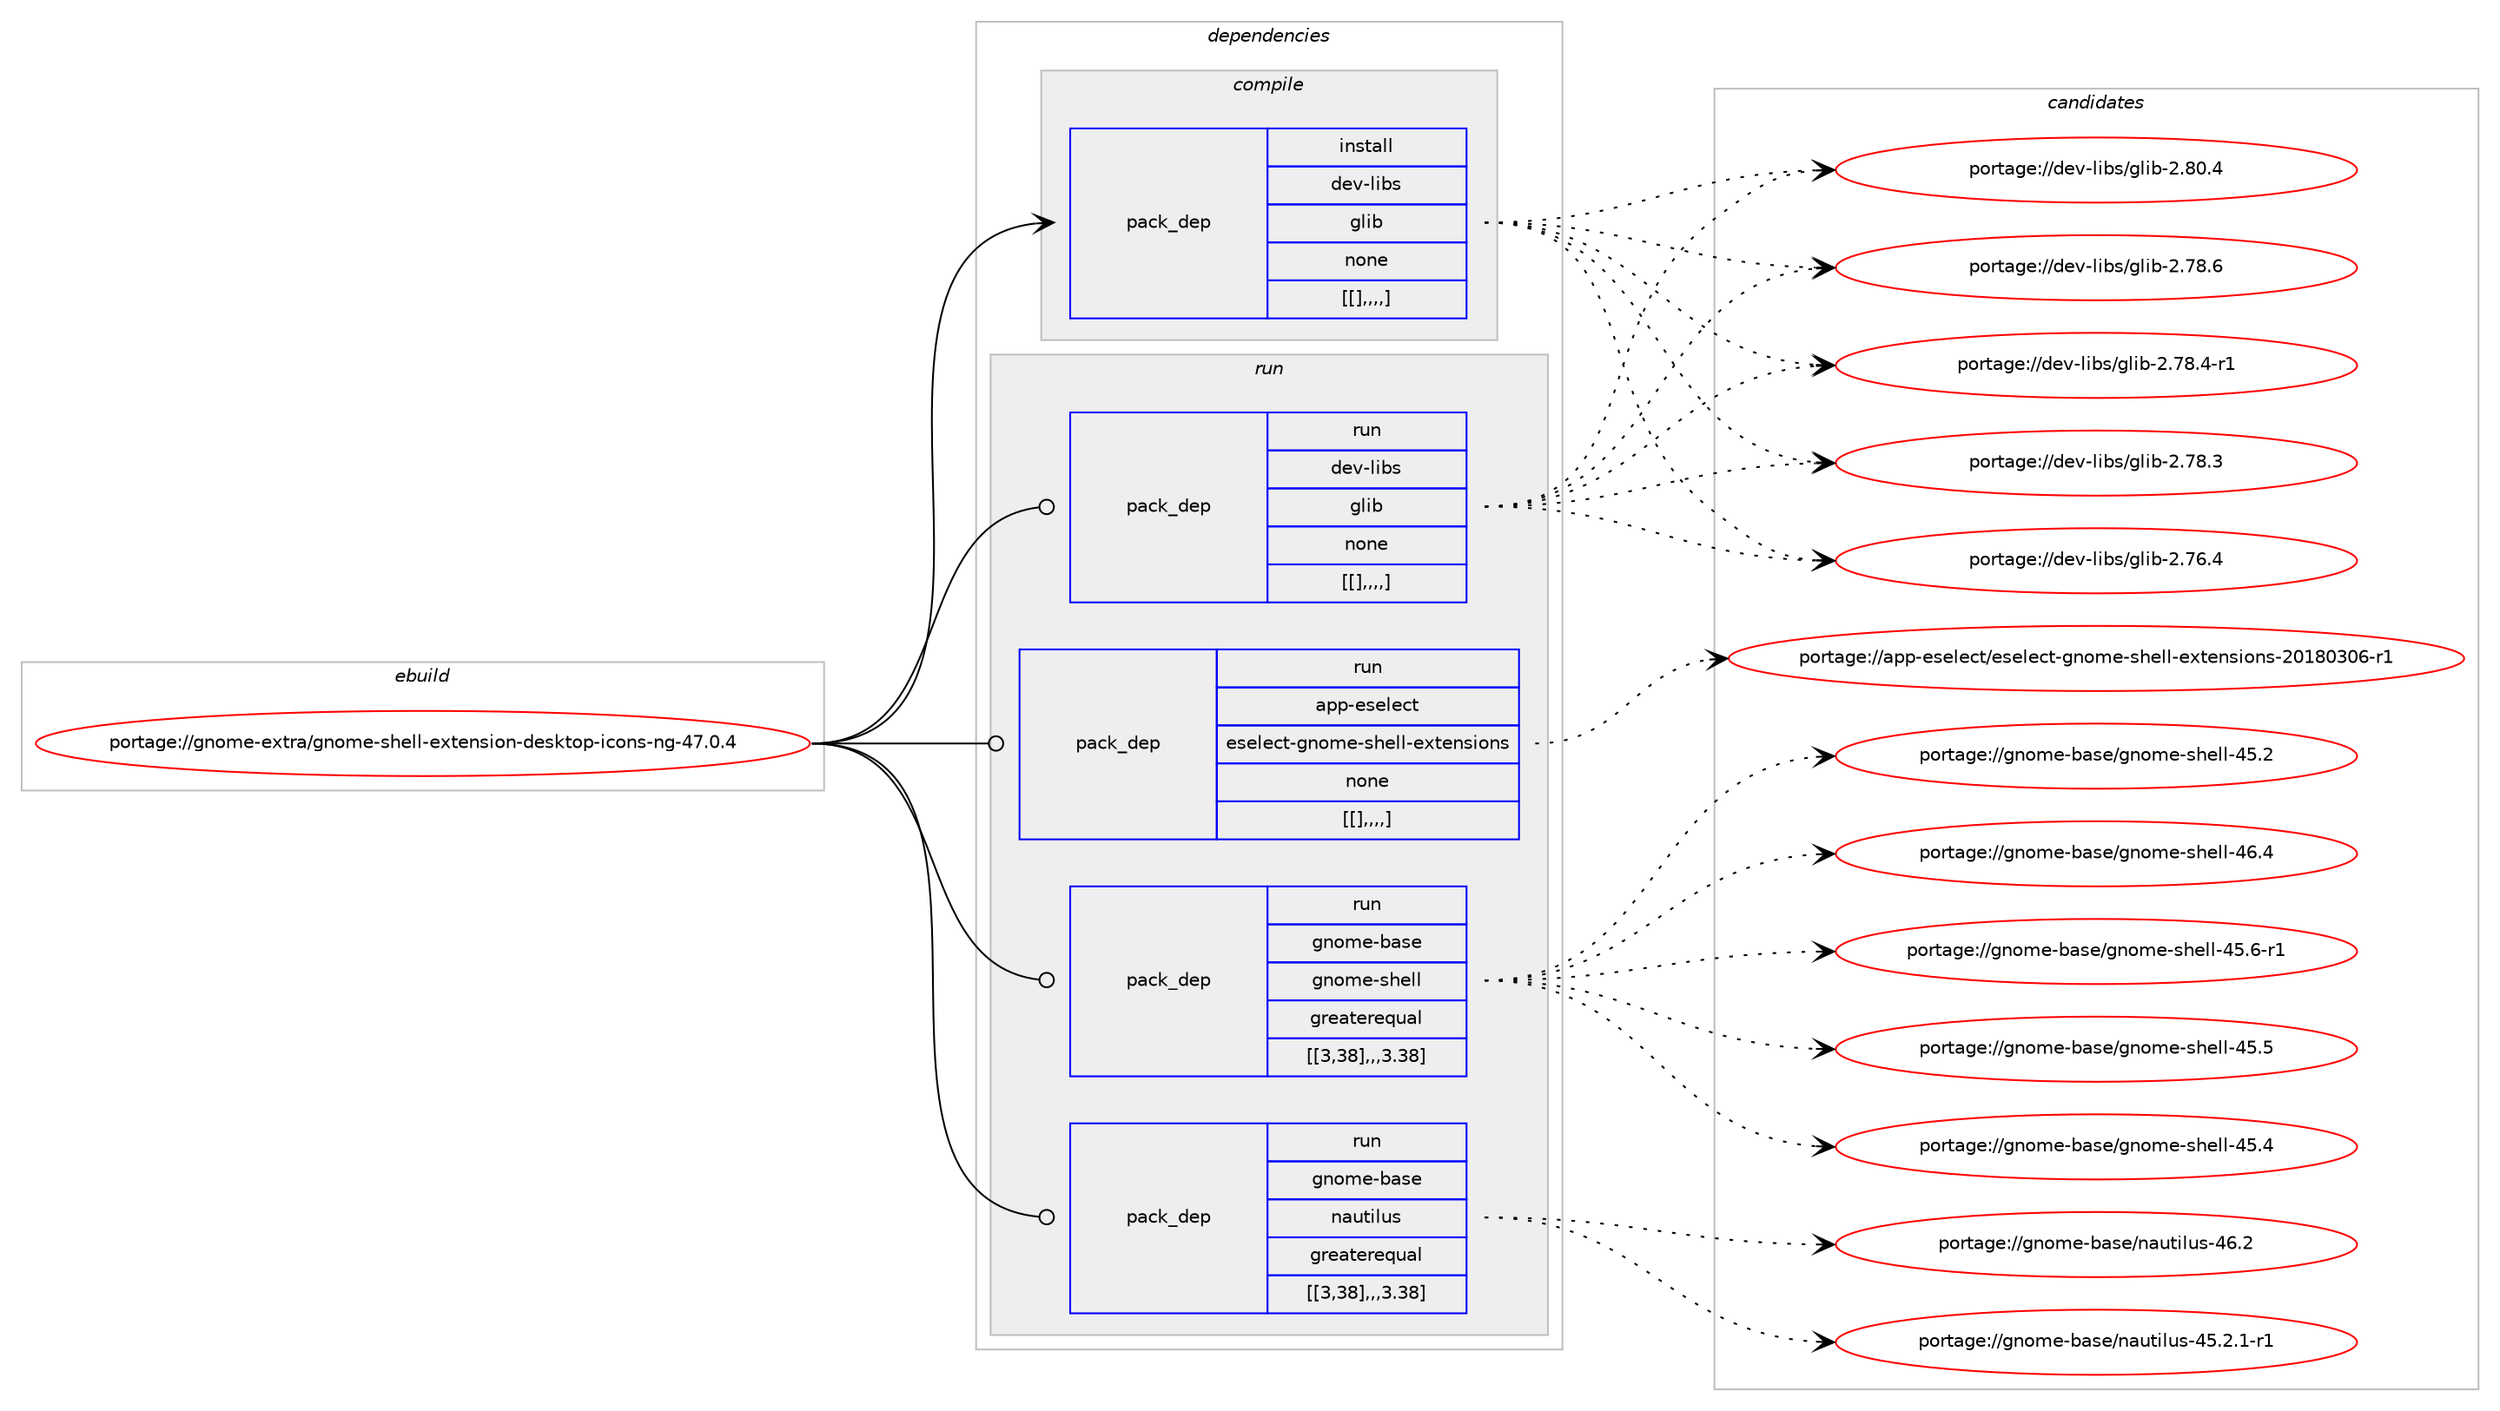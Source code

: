 digraph prolog {

# *************
# Graph options
# *************

newrank=true;
concentrate=true;
compound=true;
graph [rankdir=LR,fontname=Helvetica,fontsize=10,ranksep=1.5];#, ranksep=2.5, nodesep=0.2];
edge  [arrowhead=vee];
node  [fontname=Helvetica,fontsize=10];

# **********
# The ebuild
# **********

subgraph cluster_leftcol {
color=gray;
label=<<i>ebuild</i>>;
id [label="portage://gnome-extra/gnome-shell-extension-desktop-icons-ng-47.0.4", color=red, width=4, href="../gnome-extra/gnome-shell-extension-desktop-icons-ng-47.0.4.svg"];
}

# ****************
# The dependencies
# ****************

subgraph cluster_midcol {
color=gray;
label=<<i>dependencies</i>>;
subgraph cluster_compile {
fillcolor="#eeeeee";
style=filled;
label=<<i>compile</i>>;
subgraph pack175192 {
dependency244332 [label=<<TABLE BORDER="0" CELLBORDER="1" CELLSPACING="0" CELLPADDING="4" WIDTH="220"><TR><TD ROWSPAN="6" CELLPADDING="30">pack_dep</TD></TR><TR><TD WIDTH="110">install</TD></TR><TR><TD>dev-libs</TD></TR><TR><TD>glib</TD></TR><TR><TD>none</TD></TR><TR><TD>[[],,,,]</TD></TR></TABLE>>, shape=none, color=blue];
}
id:e -> dependency244332:w [weight=20,style="solid",arrowhead="vee"];
}
subgraph cluster_compileandrun {
fillcolor="#eeeeee";
style=filled;
label=<<i>compile and run</i>>;
}
subgraph cluster_run {
fillcolor="#eeeeee";
style=filled;
label=<<i>run</i>>;
subgraph pack175193 {
dependency244333 [label=<<TABLE BORDER="0" CELLBORDER="1" CELLSPACING="0" CELLPADDING="4" WIDTH="220"><TR><TD ROWSPAN="6" CELLPADDING="30">pack_dep</TD></TR><TR><TD WIDTH="110">run</TD></TR><TR><TD>app-eselect</TD></TR><TR><TD>eselect-gnome-shell-extensions</TD></TR><TR><TD>none</TD></TR><TR><TD>[[],,,,]</TD></TR></TABLE>>, shape=none, color=blue];
}
id:e -> dependency244333:w [weight=20,style="solid",arrowhead="odot"];
subgraph pack175194 {
dependency244334 [label=<<TABLE BORDER="0" CELLBORDER="1" CELLSPACING="0" CELLPADDING="4" WIDTH="220"><TR><TD ROWSPAN="6" CELLPADDING="30">pack_dep</TD></TR><TR><TD WIDTH="110">run</TD></TR><TR><TD>dev-libs</TD></TR><TR><TD>glib</TD></TR><TR><TD>none</TD></TR><TR><TD>[[],,,,]</TD></TR></TABLE>>, shape=none, color=blue];
}
id:e -> dependency244334:w [weight=20,style="solid",arrowhead="odot"];
subgraph pack175195 {
dependency244335 [label=<<TABLE BORDER="0" CELLBORDER="1" CELLSPACING="0" CELLPADDING="4" WIDTH="220"><TR><TD ROWSPAN="6" CELLPADDING="30">pack_dep</TD></TR><TR><TD WIDTH="110">run</TD></TR><TR><TD>gnome-base</TD></TR><TR><TD>gnome-shell</TD></TR><TR><TD>greaterequal</TD></TR><TR><TD>[[3,38],,,3.38]</TD></TR></TABLE>>, shape=none, color=blue];
}
id:e -> dependency244335:w [weight=20,style="solid",arrowhead="odot"];
subgraph pack175196 {
dependency244336 [label=<<TABLE BORDER="0" CELLBORDER="1" CELLSPACING="0" CELLPADDING="4" WIDTH="220"><TR><TD ROWSPAN="6" CELLPADDING="30">pack_dep</TD></TR><TR><TD WIDTH="110">run</TD></TR><TR><TD>gnome-base</TD></TR><TR><TD>nautilus</TD></TR><TR><TD>greaterequal</TD></TR><TR><TD>[[3,38],,,3.38]</TD></TR></TABLE>>, shape=none, color=blue];
}
id:e -> dependency244336:w [weight=20,style="solid",arrowhead="odot"];
}
}

# **************
# The candidates
# **************

subgraph cluster_choices {
rank=same;
color=gray;
label=<<i>candidates</i>>;

subgraph choice175192 {
color=black;
nodesep=1;
choice1001011184510810598115471031081059845504656484652 [label="portage://dev-libs/glib-2.80.4", color=red, width=4,href="../dev-libs/glib-2.80.4.svg"];
choice1001011184510810598115471031081059845504655564654 [label="portage://dev-libs/glib-2.78.6", color=red, width=4,href="../dev-libs/glib-2.78.6.svg"];
choice10010111845108105981154710310810598455046555646524511449 [label="portage://dev-libs/glib-2.78.4-r1", color=red, width=4,href="../dev-libs/glib-2.78.4-r1.svg"];
choice1001011184510810598115471031081059845504655564651 [label="portage://dev-libs/glib-2.78.3", color=red, width=4,href="../dev-libs/glib-2.78.3.svg"];
choice1001011184510810598115471031081059845504655544652 [label="portage://dev-libs/glib-2.76.4", color=red, width=4,href="../dev-libs/glib-2.76.4.svg"];
dependency244332:e -> choice1001011184510810598115471031081059845504656484652:w [style=dotted,weight="100"];
dependency244332:e -> choice1001011184510810598115471031081059845504655564654:w [style=dotted,weight="100"];
dependency244332:e -> choice10010111845108105981154710310810598455046555646524511449:w [style=dotted,weight="100"];
dependency244332:e -> choice1001011184510810598115471031081059845504655564651:w [style=dotted,weight="100"];
dependency244332:e -> choice1001011184510810598115471031081059845504655544652:w [style=dotted,weight="100"];
}
subgraph choice175193 {
color=black;
nodesep=1;
choice97112112451011151011081019911647101115101108101991164510311011110910145115104101108108451011201161011101151051111101154550484956485148544511449 [label="portage://app-eselect/eselect-gnome-shell-extensions-20180306-r1", color=red, width=4,href="../app-eselect/eselect-gnome-shell-extensions-20180306-r1.svg"];
dependency244333:e -> choice97112112451011151011081019911647101115101108101991164510311011110910145115104101108108451011201161011101151051111101154550484956485148544511449:w [style=dotted,weight="100"];
}
subgraph choice175194 {
color=black;
nodesep=1;
choice1001011184510810598115471031081059845504656484652 [label="portage://dev-libs/glib-2.80.4", color=red, width=4,href="../dev-libs/glib-2.80.4.svg"];
choice1001011184510810598115471031081059845504655564654 [label="portage://dev-libs/glib-2.78.6", color=red, width=4,href="../dev-libs/glib-2.78.6.svg"];
choice10010111845108105981154710310810598455046555646524511449 [label="portage://dev-libs/glib-2.78.4-r1", color=red, width=4,href="../dev-libs/glib-2.78.4-r1.svg"];
choice1001011184510810598115471031081059845504655564651 [label="portage://dev-libs/glib-2.78.3", color=red, width=4,href="../dev-libs/glib-2.78.3.svg"];
choice1001011184510810598115471031081059845504655544652 [label="portage://dev-libs/glib-2.76.4", color=red, width=4,href="../dev-libs/glib-2.76.4.svg"];
dependency244334:e -> choice1001011184510810598115471031081059845504656484652:w [style=dotted,weight="100"];
dependency244334:e -> choice1001011184510810598115471031081059845504655564654:w [style=dotted,weight="100"];
dependency244334:e -> choice10010111845108105981154710310810598455046555646524511449:w [style=dotted,weight="100"];
dependency244334:e -> choice1001011184510810598115471031081059845504655564651:w [style=dotted,weight="100"];
dependency244334:e -> choice1001011184510810598115471031081059845504655544652:w [style=dotted,weight="100"];
}
subgraph choice175195 {
color=black;
nodesep=1;
choice10311011110910145989711510147103110111109101451151041011081084552544652 [label="portage://gnome-base/gnome-shell-46.4", color=red, width=4,href="../gnome-base/gnome-shell-46.4.svg"];
choice103110111109101459897115101471031101111091014511510410110810845525346544511449 [label="portage://gnome-base/gnome-shell-45.6-r1", color=red, width=4,href="../gnome-base/gnome-shell-45.6-r1.svg"];
choice10311011110910145989711510147103110111109101451151041011081084552534653 [label="portage://gnome-base/gnome-shell-45.5", color=red, width=4,href="../gnome-base/gnome-shell-45.5.svg"];
choice10311011110910145989711510147103110111109101451151041011081084552534652 [label="portage://gnome-base/gnome-shell-45.4", color=red, width=4,href="../gnome-base/gnome-shell-45.4.svg"];
choice10311011110910145989711510147103110111109101451151041011081084552534650 [label="portage://gnome-base/gnome-shell-45.2", color=red, width=4,href="../gnome-base/gnome-shell-45.2.svg"];
dependency244335:e -> choice10311011110910145989711510147103110111109101451151041011081084552544652:w [style=dotted,weight="100"];
dependency244335:e -> choice103110111109101459897115101471031101111091014511510410110810845525346544511449:w [style=dotted,weight="100"];
dependency244335:e -> choice10311011110910145989711510147103110111109101451151041011081084552534653:w [style=dotted,weight="100"];
dependency244335:e -> choice10311011110910145989711510147103110111109101451151041011081084552534652:w [style=dotted,weight="100"];
dependency244335:e -> choice10311011110910145989711510147103110111109101451151041011081084552534650:w [style=dotted,weight="100"];
}
subgraph choice175196 {
color=black;
nodesep=1;
choice10311011110910145989711510147110971171161051081171154552544650 [label="portage://gnome-base/nautilus-46.2", color=red, width=4,href="../gnome-base/nautilus-46.2.svg"];
choice1031101111091014598971151014711097117116105108117115455253465046494511449 [label="portage://gnome-base/nautilus-45.2.1-r1", color=red, width=4,href="../gnome-base/nautilus-45.2.1-r1.svg"];
dependency244336:e -> choice10311011110910145989711510147110971171161051081171154552544650:w [style=dotted,weight="100"];
dependency244336:e -> choice1031101111091014598971151014711097117116105108117115455253465046494511449:w [style=dotted,weight="100"];
}
}

}
